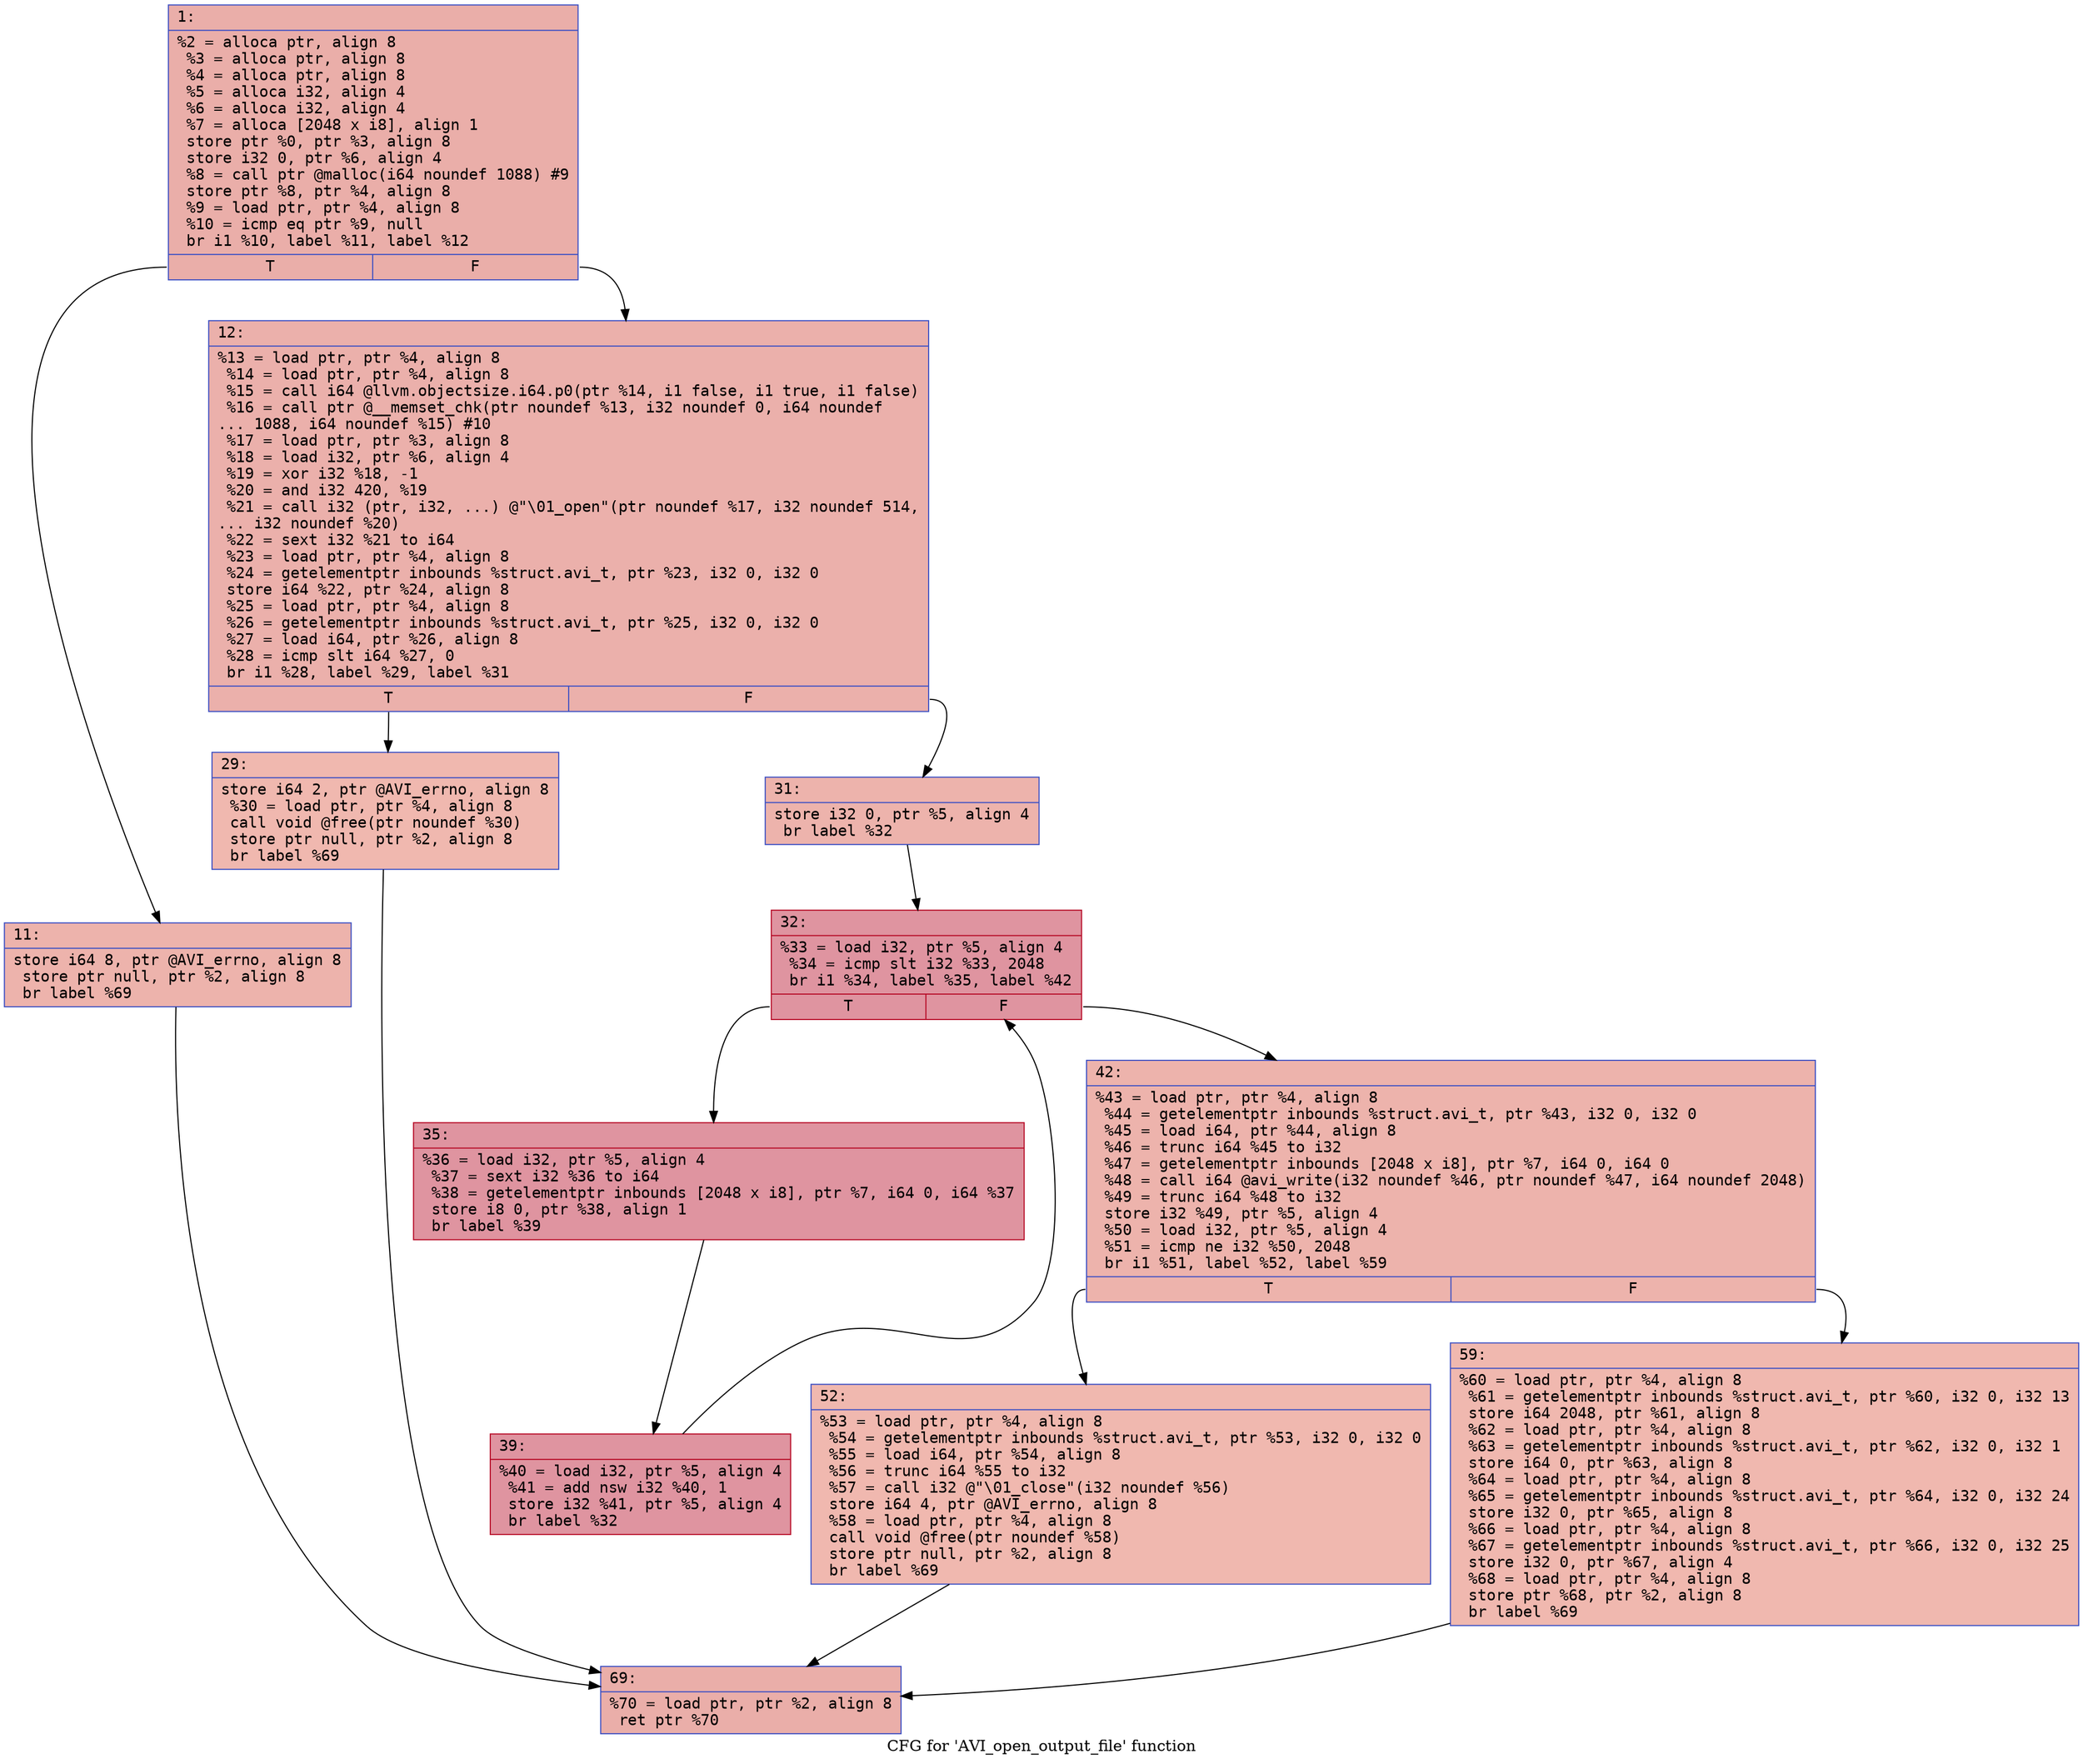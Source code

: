 digraph "CFG for 'AVI_open_output_file' function" {
	label="CFG for 'AVI_open_output_file' function";

	Node0x6000005ba530 [shape=record,color="#3d50c3ff", style=filled, fillcolor="#d0473d70" fontname="Courier",label="{1:\l|  %2 = alloca ptr, align 8\l  %3 = alloca ptr, align 8\l  %4 = alloca ptr, align 8\l  %5 = alloca i32, align 4\l  %6 = alloca i32, align 4\l  %7 = alloca [2048 x i8], align 1\l  store ptr %0, ptr %3, align 8\l  store i32 0, ptr %6, align 4\l  %8 = call ptr @malloc(i64 noundef 1088) #9\l  store ptr %8, ptr %4, align 8\l  %9 = load ptr, ptr %4, align 8\l  %10 = icmp eq ptr %9, null\l  br i1 %10, label %11, label %12\l|{<s0>T|<s1>F}}"];
	Node0x6000005ba530:s0 -> Node0x6000005ba580[tooltip="1 -> 11\nProbability 37.50%" ];
	Node0x6000005ba530:s1 -> Node0x6000005ba5d0[tooltip="1 -> 12\nProbability 62.50%" ];
	Node0x6000005ba580 [shape=record,color="#3d50c3ff", style=filled, fillcolor="#d6524470" fontname="Courier",label="{11:\l|  store i64 8, ptr @AVI_errno, align 8\l  store ptr null, ptr %2, align 8\l  br label %69\l}"];
	Node0x6000005ba580 -> Node0x6000005ba8a0[tooltip="11 -> 69\nProbability 100.00%" ];
	Node0x6000005ba5d0 [shape=record,color="#3d50c3ff", style=filled, fillcolor="#d24b4070" fontname="Courier",label="{12:\l|  %13 = load ptr, ptr %4, align 8\l  %14 = load ptr, ptr %4, align 8\l  %15 = call i64 @llvm.objectsize.i64.p0(ptr %14, i1 false, i1 true, i1 false)\l  %16 = call ptr @__memset_chk(ptr noundef %13, i32 noundef 0, i64 noundef\l... 1088, i64 noundef %15) #10\l  %17 = load ptr, ptr %3, align 8\l  %18 = load i32, ptr %6, align 4\l  %19 = xor i32 %18, -1\l  %20 = and i32 420, %19\l  %21 = call i32 (ptr, i32, ...) @\"\\01_open\"(ptr noundef %17, i32 noundef 514,\l... i32 noundef %20)\l  %22 = sext i32 %21 to i64\l  %23 = load ptr, ptr %4, align 8\l  %24 = getelementptr inbounds %struct.avi_t, ptr %23, i32 0, i32 0\l  store i64 %22, ptr %24, align 8\l  %25 = load ptr, ptr %4, align 8\l  %26 = getelementptr inbounds %struct.avi_t, ptr %25, i32 0, i32 0\l  %27 = load i64, ptr %26, align 8\l  %28 = icmp slt i64 %27, 0\l  br i1 %28, label %29, label %31\l|{<s0>T|<s1>F}}"];
	Node0x6000005ba5d0:s0 -> Node0x6000005ba620[tooltip="12 -> 29\nProbability 37.50%" ];
	Node0x6000005ba5d0:s1 -> Node0x6000005ba670[tooltip="12 -> 31\nProbability 62.50%" ];
	Node0x6000005ba620 [shape=record,color="#3d50c3ff", style=filled, fillcolor="#dc5d4a70" fontname="Courier",label="{29:\l|  store i64 2, ptr @AVI_errno, align 8\l  %30 = load ptr, ptr %4, align 8\l  call void @free(ptr noundef %30)\l  store ptr null, ptr %2, align 8\l  br label %69\l}"];
	Node0x6000005ba620 -> Node0x6000005ba8a0[tooltip="29 -> 69\nProbability 100.00%" ];
	Node0x6000005ba670 [shape=record,color="#3d50c3ff", style=filled, fillcolor="#d6524470" fontname="Courier",label="{31:\l|  store i32 0, ptr %5, align 4\l  br label %32\l}"];
	Node0x6000005ba670 -> Node0x6000005ba6c0[tooltip="31 -> 32\nProbability 100.00%" ];
	Node0x6000005ba6c0 [shape=record,color="#b70d28ff", style=filled, fillcolor="#b70d2870" fontname="Courier",label="{32:\l|  %33 = load i32, ptr %5, align 4\l  %34 = icmp slt i32 %33, 2048\l  br i1 %34, label %35, label %42\l|{<s0>T|<s1>F}}"];
	Node0x6000005ba6c0:s0 -> Node0x6000005ba710[tooltip="32 -> 35\nProbability 96.88%" ];
	Node0x6000005ba6c0:s1 -> Node0x6000005ba7b0[tooltip="32 -> 42\nProbability 3.12%" ];
	Node0x6000005ba710 [shape=record,color="#b70d28ff", style=filled, fillcolor="#b70d2870" fontname="Courier",label="{35:\l|  %36 = load i32, ptr %5, align 4\l  %37 = sext i32 %36 to i64\l  %38 = getelementptr inbounds [2048 x i8], ptr %7, i64 0, i64 %37\l  store i8 0, ptr %38, align 1\l  br label %39\l}"];
	Node0x6000005ba710 -> Node0x6000005ba760[tooltip="35 -> 39\nProbability 100.00%" ];
	Node0x6000005ba760 [shape=record,color="#b70d28ff", style=filled, fillcolor="#b70d2870" fontname="Courier",label="{39:\l|  %40 = load i32, ptr %5, align 4\l  %41 = add nsw i32 %40, 1\l  store i32 %41, ptr %5, align 4\l  br label %32\l}"];
	Node0x6000005ba760 -> Node0x6000005ba6c0[tooltip="39 -> 32\nProbability 100.00%" ];
	Node0x6000005ba7b0 [shape=record,color="#3d50c3ff", style=filled, fillcolor="#d6524470" fontname="Courier",label="{42:\l|  %43 = load ptr, ptr %4, align 8\l  %44 = getelementptr inbounds %struct.avi_t, ptr %43, i32 0, i32 0\l  %45 = load i64, ptr %44, align 8\l  %46 = trunc i64 %45 to i32\l  %47 = getelementptr inbounds [2048 x i8], ptr %7, i64 0, i64 0\l  %48 = call i64 @avi_write(i32 noundef %46, ptr noundef %47, i64 noundef 2048)\l  %49 = trunc i64 %48 to i32\l  store i32 %49, ptr %5, align 4\l  %50 = load i32, ptr %5, align 4\l  %51 = icmp ne i32 %50, 2048\l  br i1 %51, label %52, label %59\l|{<s0>T|<s1>F}}"];
	Node0x6000005ba7b0:s0 -> Node0x6000005ba800[tooltip="42 -> 52\nProbability 50.00%" ];
	Node0x6000005ba7b0:s1 -> Node0x6000005ba850[tooltip="42 -> 59\nProbability 50.00%" ];
	Node0x6000005ba800 [shape=record,color="#3d50c3ff", style=filled, fillcolor="#dc5d4a70" fontname="Courier",label="{52:\l|  %53 = load ptr, ptr %4, align 8\l  %54 = getelementptr inbounds %struct.avi_t, ptr %53, i32 0, i32 0\l  %55 = load i64, ptr %54, align 8\l  %56 = trunc i64 %55 to i32\l  %57 = call i32 @\"\\01_close\"(i32 noundef %56)\l  store i64 4, ptr @AVI_errno, align 8\l  %58 = load ptr, ptr %4, align 8\l  call void @free(ptr noundef %58)\l  store ptr null, ptr %2, align 8\l  br label %69\l}"];
	Node0x6000005ba800 -> Node0x6000005ba8a0[tooltip="52 -> 69\nProbability 100.00%" ];
	Node0x6000005ba850 [shape=record,color="#3d50c3ff", style=filled, fillcolor="#dc5d4a70" fontname="Courier",label="{59:\l|  %60 = load ptr, ptr %4, align 8\l  %61 = getelementptr inbounds %struct.avi_t, ptr %60, i32 0, i32 13\l  store i64 2048, ptr %61, align 8\l  %62 = load ptr, ptr %4, align 8\l  %63 = getelementptr inbounds %struct.avi_t, ptr %62, i32 0, i32 1\l  store i64 0, ptr %63, align 8\l  %64 = load ptr, ptr %4, align 8\l  %65 = getelementptr inbounds %struct.avi_t, ptr %64, i32 0, i32 24\l  store i32 0, ptr %65, align 8\l  %66 = load ptr, ptr %4, align 8\l  %67 = getelementptr inbounds %struct.avi_t, ptr %66, i32 0, i32 25\l  store i32 0, ptr %67, align 4\l  %68 = load ptr, ptr %4, align 8\l  store ptr %68, ptr %2, align 8\l  br label %69\l}"];
	Node0x6000005ba850 -> Node0x6000005ba8a0[tooltip="59 -> 69\nProbability 100.00%" ];
	Node0x6000005ba8a0 [shape=record,color="#3d50c3ff", style=filled, fillcolor="#d0473d70" fontname="Courier",label="{69:\l|  %70 = load ptr, ptr %2, align 8\l  ret ptr %70\l}"];
}
